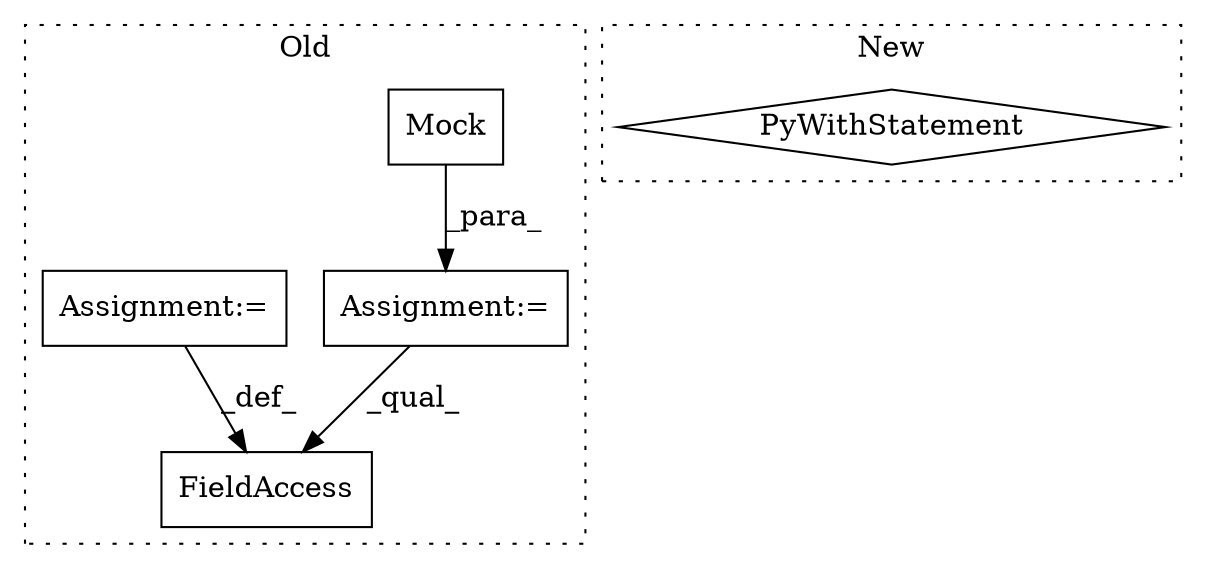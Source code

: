 digraph G {
subgraph cluster0 {
1 [label="Mock" a="32" s="2615,2652" l="5,1" shape="box"];
3 [label="Assignment:=" a="7" s="2593" l="1" shape="box"];
4 [label="FieldAccess" a="22" s="2778" l="21" shape="box"];
5 [label="Assignment:=" a="7" s="2799" l="1" shape="box"];
label = "Old";
style="dotted";
}
subgraph cluster1 {
2 [label="PyWithStatement" a="104" s="2685,2807" l="10,2" shape="diamond"];
label = "New";
style="dotted";
}
1 -> 3 [label="_para_"];
3 -> 4 [label="_qual_"];
5 -> 4 [label="_def_"];
}